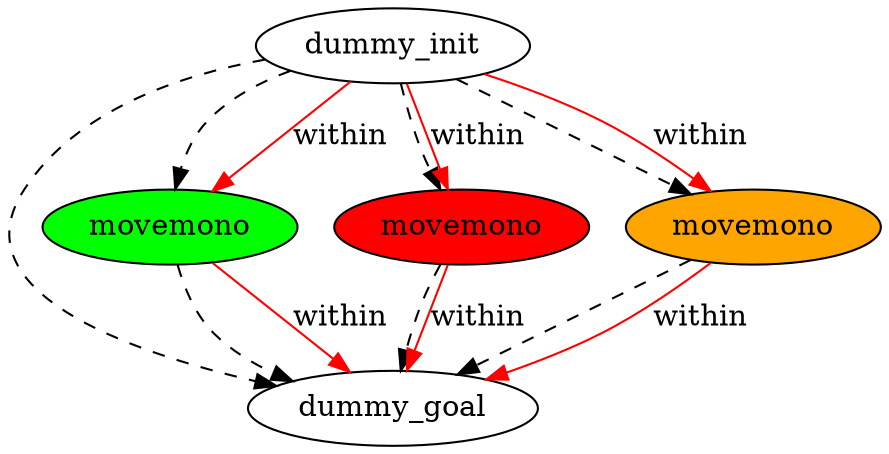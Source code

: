 digraph {
	"651a4d17-02d1-f996-d2b5-7f030fca44c5" [label=dummy_init fillcolor=white style=filled]
	"8fbabb59-2865-a323-8a82-c55c36a31469" [label=dummy_goal fillcolor=white style=filled]
	"9be1f4a7-684d-def6-2ad7-1318319a1de1" [label=movemono fillcolor=green style=filled]
	"408093f9-d2bc-c8c4-56d4-c82a27f4f44a" [label=movemono fillcolor=red style=filled]
	"ba09896b-f4cd-4810-cf39-d45ee2645533" [label=movemono fillcolor=orange style=filled]
	"651a4d17-02d1-f996-d2b5-7f030fca44c5" -> "9be1f4a7-684d-def6-2ad7-1318319a1de1" [color=black style=dashed]
	"ba09896b-f4cd-4810-cf39-d45ee2645533" -> "8fbabb59-2865-a323-8a82-c55c36a31469" [color=black style=dashed]
	"651a4d17-02d1-f996-d2b5-7f030fca44c5" -> "408093f9-d2bc-c8c4-56d4-c82a27f4f44a" [color=black style=dashed]
	"408093f9-d2bc-c8c4-56d4-c82a27f4f44a" -> "8fbabb59-2865-a323-8a82-c55c36a31469" [color=black style=dashed]
	"9be1f4a7-684d-def6-2ad7-1318319a1de1" -> "8fbabb59-2865-a323-8a82-c55c36a31469" [color=black style=dashed]
	"651a4d17-02d1-f996-d2b5-7f030fca44c5" -> "ba09896b-f4cd-4810-cf39-d45ee2645533" [color=black style=dashed]
	"651a4d17-02d1-f996-d2b5-7f030fca44c5" -> "8fbabb59-2865-a323-8a82-c55c36a31469" [color=black style=dashed]
	"651a4d17-02d1-f996-d2b5-7f030fca44c5" -> "408093f9-d2bc-c8c4-56d4-c82a27f4f44a" [label=within color=red]
	"ba09896b-f4cd-4810-cf39-d45ee2645533" -> "8fbabb59-2865-a323-8a82-c55c36a31469" [label=within color=red]
	"9be1f4a7-684d-def6-2ad7-1318319a1de1" -> "8fbabb59-2865-a323-8a82-c55c36a31469" [label=within color=red]
	"408093f9-d2bc-c8c4-56d4-c82a27f4f44a" -> "8fbabb59-2865-a323-8a82-c55c36a31469" [label=within color=red]
	"651a4d17-02d1-f996-d2b5-7f030fca44c5" -> "ba09896b-f4cd-4810-cf39-d45ee2645533" [label=within color=red]
	"651a4d17-02d1-f996-d2b5-7f030fca44c5" -> "9be1f4a7-684d-def6-2ad7-1318319a1de1" [label=within color=red]
}
